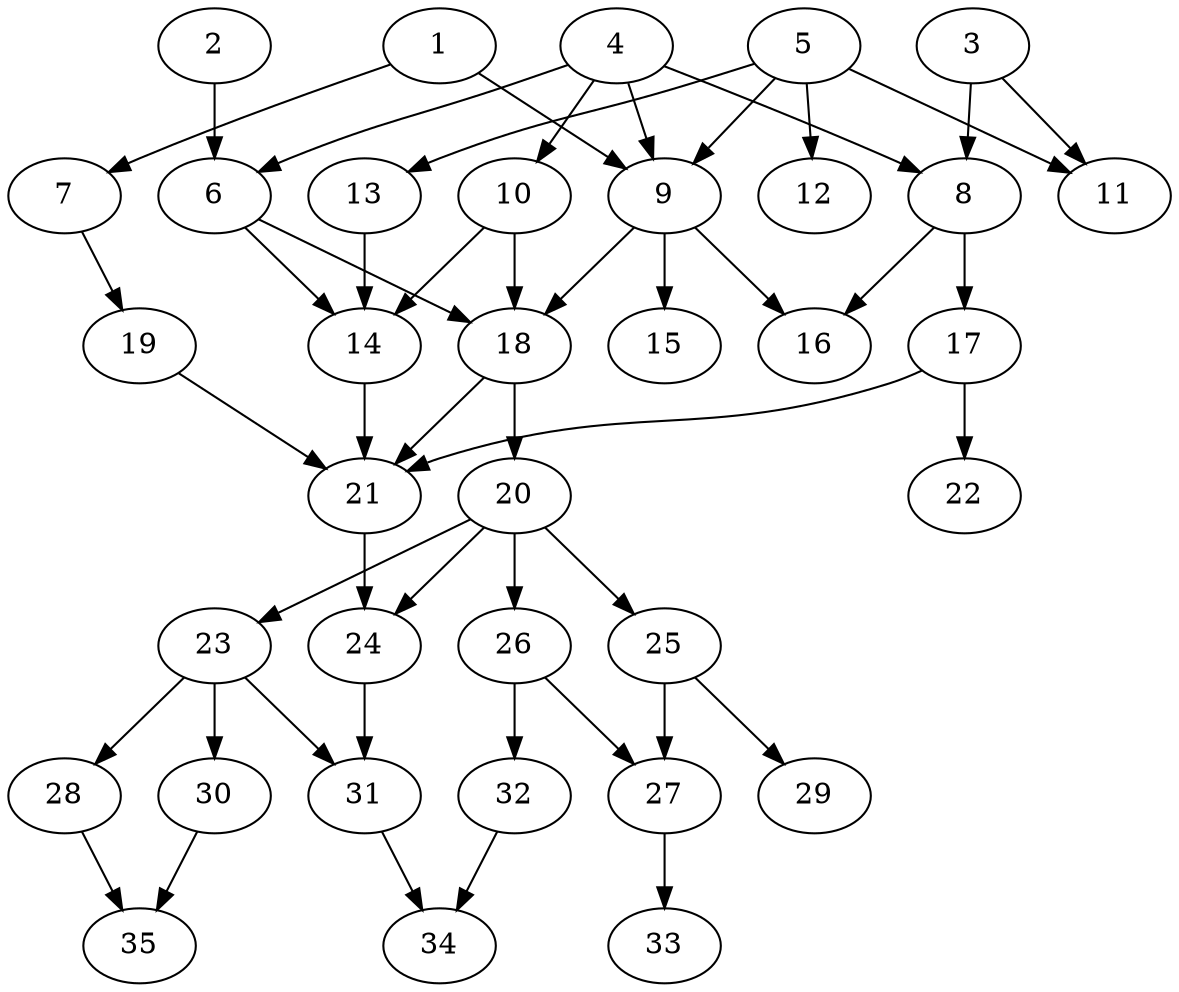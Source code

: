 // DAG (tier=2-normal, mode=data, n=35, ccr=0.413, fat=0.522, density=0.501, regular=0.556, jump=0.194, mindata=2097152, maxdata=16777216)
// DAG automatically generated by daggen at Sun Aug 24 16:33:34 2025
// /home/ermia/Project/Environments/daggen/bin/daggen --dot --ccr 0.413 --fat 0.522 --regular 0.556 --density 0.501 --jump 0.194 --mindata 2097152 --maxdata 16777216 -n 35 
digraph G {
  1 [size="1261022921003243776", alpha="0.01", expect_size="630511460501621888"]
  1 -> 7 [size ="1034864392404992"]
  1 -> 9 [size ="1034864392404992"]
  2 [size="853207941627618944", alpha="0.19", expect_size="426603970813809472"]
  2 -> 6 [size ="1294621665656832"]
  3 [size="6376769400897790", alpha="0.15", expect_size="3188384700448895"]
  3 -> 8 [size ="415634731040768"]
  3 -> 11 [size ="415634731040768"]
  4 [size="928539979634790528", alpha="0.13", expect_size="464269989817395264"]
  4 -> 6 [size ="421798344654848"]
  4 -> 8 [size ="421798344654848"]
  4 -> 9 [size ="421798344654848"]
  4 -> 10 [size ="421798344654848"]
  5 [size="841122112317858", alpha="0.10", expect_size="420561056158929"]
  5 -> 9 [size ="97887136514048"]
  5 -> 11 [size ="97887136514048"]
  5 -> 12 [size ="97887136514048"]
  5 -> 13 [size ="97887136514048"]
  6 [size="2813921674971710", alpha="0.18", expect_size="1406960837485855"]
  6 -> 14 [size ="294984561459200"]
  6 -> 18 [size ="294984561459200"]
  7 [size="680817996205867925504", alpha="0.09", expect_size="340408998102933962752"]
  7 -> 19 [size ="619123570638848"]
  8 [size="12696126002605958", alpha="0.07", expect_size="6348063001302979"]
  8 -> 16 [size ="1233256448000000"]
  8 -> 17 [size ="1233256448000000"]
  9 [size="1054603445713341312", alpha="0.02", expect_size="527301722856670656"]
  9 -> 15 [size ="439832174133248"]
  9 -> 16 [size ="439832174133248"]
  9 -> 18 [size ="439832174133248"]
  10 [size="106786105286400656", alpha="0.05", expect_size="53393052643200328"]
  10 -> 14 [size ="1880899356459008"]
  10 -> 18 [size ="1880899356459008"]
  11 [size="57331638505423240", alpha="0.07", expect_size="28665819252711620"]
  12 [size="472473303773603200", alpha="0.07", expect_size="236236651886801600"]
  13 [size="376796382715313280", alpha="0.17", expect_size="188398191357656640"]
  13 -> 14 [size ="888738196488192"]
  14 [size="82803305100052800", alpha="0.10", expect_size="41401652550026400"]
  14 -> 21 [size ="62062277427200"]
  15 [size="1703490615961028096", alpha="0.13", expect_size="851745307980514048"]
  16 [size="407362358508910720", alpha="0.12", expect_size="203681179254455360"]
  17 [size="595359002330797824", alpha="0.05", expect_size="297679501165398912"]
  17 -> 21 [size ="458987795382272"]
  17 -> 22 [size ="458987795382272"]
  18 [size="510593049151462912", alpha="0.05", expect_size="255296524575731456"]
  18 -> 20 [size ="245972651212800"]
  18 -> 21 [size ="245972651212800"]
  19 [size="144368664017956241408", alpha="0.09", expect_size="72184332008978120704"]
  19 -> 21 [size ="220160099090432"]
  20 [size="163432954147895040", alpha="0.13", expect_size="81716477073947520"]
  20 -> 23 [size ="89369679495168"]
  20 -> 24 [size ="89369679495168"]
  20 -> 25 [size ="89369679495168"]
  20 -> 26 [size ="89369679495168"]
  21 [size="1459768380588554190848", alpha="0.14", expect_size="729884190294277095424"]
  21 -> 24 [size ="1029467455619072"]
  22 [size="1616343719158084", alpha="0.20", expect_size="808171859579042"]
  23 [size="609303282349072449536", alpha="0.13", expect_size="304651641174536224768"]
  23 -> 28 [size ="574970635747328"]
  23 -> 30 [size ="574970635747328"]
  23 -> 31 [size ="574970635747328"]
  24 [size="2085095582459991425024", alpha="0.02", expect_size="1042547791229995712512"]
  24 -> 31 [size ="1305691667038208"]
  25 [size="5821781072562071552", alpha="0.04", expect_size="2910890536281035776"]
  25 -> 27 [size ="2076673361051648"]
  25 -> 29 [size ="2076673361051648"]
  26 [size="1230249119449356435456", alpha="0.16", expect_size="615124559724678217728"]
  26 -> 27 [size ="918513115987968"]
  26 -> 32 [size ="918513115987968"]
  27 [size="4905937948650022", alpha="0.10", expect_size="2452968974325011"]
  27 -> 33 [size ="546578074959872"]
  28 [size="12492534587739376", alpha="0.05", expect_size="6246267293869688"]
  28 -> 35 [size ="1024270008320000"]
  29 [size="2782250759012318208", alpha="0.16", expect_size="1391125379506159104"]
  30 [size="1363368207101417472", alpha="0.07", expect_size="681684103550708736"]
  30 -> 35 [size ="1975772273180672"]
  31 [size="391310220282425664", alpha="0.20", expect_size="195655110141212832"]
  31 -> 34 [size ="285902584676352"]
  32 [size="48913792485396152", alpha="0.19", expect_size="24456896242698076"]
  32 -> 34 [size ="2215389438148608"]
  33 [size="5195671224450560", alpha="0.15", expect_size="2597835612225280"]
  34 [size="17727826073861650", alpha="0.16", expect_size="8863913036930825"]
  35 [size="1190131721016889573376", alpha="0.04", expect_size="595065860508444786688"]
}